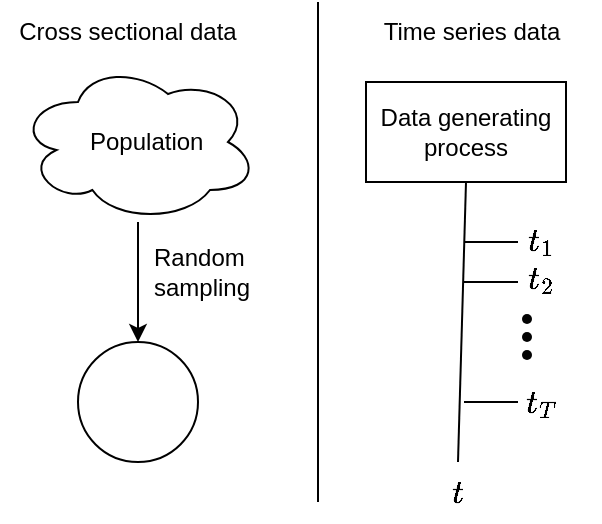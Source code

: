 <mxfile version="21.3.7" type="device">
  <diagram name="Page-1" id="505sKMJ3fzRqQ5gk07cj">
    <mxGraphModel dx="842" dy="452" grid="1" gridSize="10" guides="1" tooltips="1" connect="1" arrows="1" fold="1" page="1" pageScale="1" pageWidth="850" pageHeight="1100" math="1" shadow="0">
      <root>
        <mxCell id="0" />
        <mxCell id="1" parent="0" />
        <mxCell id="tEOLsJvbwB0zy-CFl1Jq-22" style="edgeStyle=orthogonalEdgeStyle;rounded=0;orthogonalLoop=1;jettySize=auto;html=1;entryX=0.5;entryY=0;entryDx=0;entryDy=0;" edge="1" parent="1" source="tEOLsJvbwB0zy-CFl1Jq-1" target="tEOLsJvbwB0zy-CFl1Jq-4">
          <mxGeometry relative="1" as="geometry" />
        </mxCell>
        <mxCell id="tEOLsJvbwB0zy-CFl1Jq-1" value="" style="ellipse;shape=cloud;whiteSpace=wrap;html=1;" vertex="1" parent="1">
          <mxGeometry x="100" y="40" width="120" height="80" as="geometry" />
        </mxCell>
        <mxCell id="tEOLsJvbwB0zy-CFl1Jq-4" value="" style="ellipse;whiteSpace=wrap;html=1;aspect=fixed;" vertex="1" parent="1">
          <mxGeometry x="130" y="180" width="60" height="60" as="geometry" />
        </mxCell>
        <mxCell id="tEOLsJvbwB0zy-CFl1Jq-5" value="" style="shape=image;html=1;verticalAlign=top;verticalLabelPosition=bottom;labelBackgroundColor=#ffffff;imageAspect=0;aspect=fixed;image=https://cdn0.iconfinder.com/data/icons/octicons/1024/x-128.png" vertex="1" parent="1">
          <mxGeometry x="150" y="190" width="10" height="10" as="geometry" />
        </mxCell>
        <mxCell id="tEOLsJvbwB0zy-CFl1Jq-6" value="" style="shape=image;html=1;verticalAlign=top;verticalLabelPosition=bottom;labelBackgroundColor=#ffffff;imageAspect=0;aspect=fixed;image=https://cdn0.iconfinder.com/data/icons/octicons/1024/x-128.png" vertex="1" parent="1">
          <mxGeometry x="166" y="198" width="10" height="10" as="geometry" />
        </mxCell>
        <mxCell id="tEOLsJvbwB0zy-CFl1Jq-7" value="" style="shape=image;html=1;verticalAlign=top;verticalLabelPosition=bottom;labelBackgroundColor=#ffffff;imageAspect=0;aspect=fixed;image=https://cdn0.iconfinder.com/data/icons/octicons/1024/x-128.png" vertex="1" parent="1">
          <mxGeometry x="173" y="211" width="10" height="10" as="geometry" />
        </mxCell>
        <mxCell id="tEOLsJvbwB0zy-CFl1Jq-8" value="" style="shape=image;html=1;verticalAlign=top;verticalLabelPosition=bottom;labelBackgroundColor=#ffffff;imageAspect=0;aspect=fixed;image=https://cdn0.iconfinder.com/data/icons/octicons/1024/x-128.png" vertex="1" parent="1">
          <mxGeometry x="153" y="201" width="10" height="10" as="geometry" />
        </mxCell>
        <mxCell id="tEOLsJvbwB0zy-CFl1Jq-9" value="" style="shape=image;html=1;verticalAlign=top;verticalLabelPosition=bottom;labelBackgroundColor=#ffffff;imageAspect=0;aspect=fixed;image=https://cdn0.iconfinder.com/data/icons/octicons/1024/x-128.png" vertex="1" parent="1">
          <mxGeometry x="160" y="212" width="10" height="10" as="geometry" />
        </mxCell>
        <mxCell id="tEOLsJvbwB0zy-CFl1Jq-10" value="" style="shape=image;html=1;verticalAlign=top;verticalLabelPosition=bottom;labelBackgroundColor=#ffffff;imageAspect=0;aspect=fixed;image=https://cdn0.iconfinder.com/data/icons/octicons/1024/x-128.png" vertex="1" parent="1">
          <mxGeometry x="147" y="222" width="10" height="10" as="geometry" />
        </mxCell>
        <mxCell id="tEOLsJvbwB0zy-CFl1Jq-11" value="" style="shape=image;html=1;verticalAlign=top;verticalLabelPosition=bottom;labelBackgroundColor=#ffffff;imageAspect=0;aspect=fixed;image=https://cdn0.iconfinder.com/data/icons/octicons/1024/x-128.png" vertex="1" parent="1">
          <mxGeometry x="162" y="227" width="10" height="10" as="geometry" />
        </mxCell>
        <mxCell id="tEOLsJvbwB0zy-CFl1Jq-12" value="" style="shape=image;html=1;verticalAlign=top;verticalLabelPosition=bottom;labelBackgroundColor=#ffffff;imageAspect=0;aspect=fixed;image=https://cdn0.iconfinder.com/data/icons/octicons/1024/x-128.png" vertex="1" parent="1">
          <mxGeometry x="157" y="220" width="10" height="10" as="geometry" />
        </mxCell>
        <mxCell id="tEOLsJvbwB0zy-CFl1Jq-13" value="" style="shape=image;html=1;verticalAlign=top;verticalLabelPosition=bottom;labelBackgroundColor=#ffffff;imageAspect=0;aspect=fixed;image=https://cdn0.iconfinder.com/data/icons/octicons/1024/x-128.png" vertex="1" parent="1">
          <mxGeometry x="143" y="210" width="10" height="10" as="geometry" />
        </mxCell>
        <mxCell id="tEOLsJvbwB0zy-CFl1Jq-14" value="" style="shape=image;html=1;verticalAlign=top;verticalLabelPosition=bottom;labelBackgroundColor=#ffffff;imageAspect=0;aspect=fixed;image=https://cdn0.iconfinder.com/data/icons/octicons/1024/x-128.png" vertex="1" parent="1">
          <mxGeometry x="137" y="199" width="10" height="10" as="geometry" />
        </mxCell>
        <mxCell id="tEOLsJvbwB0zy-CFl1Jq-15" value="" style="shape=image;html=1;verticalAlign=top;verticalLabelPosition=bottom;labelBackgroundColor=#ffffff;imageAspect=0;aspect=fixed;image=https://cdn0.iconfinder.com/data/icons/octicons/1024/x-128.png" vertex="1" parent="1">
          <mxGeometry x="160" y="184" width="10" height="10" as="geometry" />
        </mxCell>
        <mxCell id="tEOLsJvbwB0zy-CFl1Jq-16" value="" style="shape=image;html=1;verticalAlign=top;verticalLabelPosition=bottom;labelBackgroundColor=#ffffff;imageAspect=0;aspect=fixed;image=https://cdn0.iconfinder.com/data/icons/octicons/1024/x-128.png" vertex="1" parent="1">
          <mxGeometry x="178" y="202" width="10" height="10" as="geometry" />
        </mxCell>
        <mxCell id="tEOLsJvbwB0zy-CFl1Jq-17" value="" style="shape=image;html=1;verticalAlign=top;verticalLabelPosition=bottom;labelBackgroundColor=#ffffff;imageAspect=0;aspect=fixed;image=https://cdn0.iconfinder.com/data/icons/octicons/1024/x-128.png" vertex="1" parent="1">
          <mxGeometry x="173" y="221" width="10" height="10" as="geometry" />
        </mxCell>
        <mxCell id="tEOLsJvbwB0zy-CFl1Jq-18" value="" style="shape=image;html=1;verticalAlign=top;verticalLabelPosition=bottom;labelBackgroundColor=#ffffff;imageAspect=0;aspect=fixed;image=https://cdn0.iconfinder.com/data/icons/octicons/1024/x-128.png" vertex="1" parent="1">
          <mxGeometry x="134" y="217" width="10" height="10" as="geometry" />
        </mxCell>
        <mxCell id="tEOLsJvbwB0zy-CFl1Jq-19" value="" style="shape=image;html=1;verticalAlign=top;verticalLabelPosition=bottom;labelBackgroundColor=#ffffff;imageAspect=0;aspect=fixed;image=https://cdn0.iconfinder.com/data/icons/octicons/1024/x-128.png" vertex="1" parent="1">
          <mxGeometry x="141" y="187" width="10" height="10" as="geometry" />
        </mxCell>
        <mxCell id="tEOLsJvbwB0zy-CFl1Jq-20" value="Population" style="text;html=1;strokeColor=none;fillColor=none;align=left;verticalAlign=middle;whiteSpace=wrap;rounded=0;" vertex="1" parent="1">
          <mxGeometry x="134" y="65" width="60" height="30" as="geometry" />
        </mxCell>
        <mxCell id="tEOLsJvbwB0zy-CFl1Jq-21" value="Cross sectional data" style="text;html=1;strokeColor=none;fillColor=none;align=center;verticalAlign=middle;whiteSpace=wrap;rounded=0;" vertex="1" parent="1">
          <mxGeometry x="91" y="10" width="128" height="30" as="geometry" />
        </mxCell>
        <mxCell id="tEOLsJvbwB0zy-CFl1Jq-23" value="Random sampling" style="text;html=1;strokeColor=none;fillColor=none;align=left;verticalAlign=middle;whiteSpace=wrap;rounded=0;" vertex="1" parent="1">
          <mxGeometry x="166" y="130" width="60" height="30" as="geometry" />
        </mxCell>
        <mxCell id="tEOLsJvbwB0zy-CFl1Jq-24" value="" style="endArrow=none;html=1;rounded=0;" edge="1" parent="1">
          <mxGeometry width="50" height="50" relative="1" as="geometry">
            <mxPoint x="250" y="260" as="sourcePoint" />
            <mxPoint x="250" y="10" as="targetPoint" />
          </mxGeometry>
        </mxCell>
        <mxCell id="tEOLsJvbwB0zy-CFl1Jq-25" value="Time series data" style="text;html=1;strokeColor=none;fillColor=none;align=center;verticalAlign=middle;whiteSpace=wrap;rounded=0;" vertex="1" parent="1">
          <mxGeometry x="263" y="10" width="128" height="30" as="geometry" />
        </mxCell>
        <mxCell id="tEOLsJvbwB0zy-CFl1Jq-27" value="Data generating process" style="rounded=0;whiteSpace=wrap;html=1;" vertex="1" parent="1">
          <mxGeometry x="274" y="50" width="100" height="50" as="geometry" />
        </mxCell>
        <mxCell id="tEOLsJvbwB0zy-CFl1Jq-28" value="" style="endArrow=none;html=1;rounded=0;entryX=0.5;entryY=1;entryDx=0;entryDy=0;" edge="1" parent="1" target="tEOLsJvbwB0zy-CFl1Jq-27">
          <mxGeometry width="50" height="50" relative="1" as="geometry">
            <mxPoint x="320" y="240" as="sourcePoint" />
            <mxPoint x="420" y="70" as="targetPoint" />
          </mxGeometry>
        </mxCell>
        <mxCell id="tEOLsJvbwB0zy-CFl1Jq-29" value="\(t\)" style="text;html=1;align=center;verticalAlign=middle;resizable=0;points=[];autosize=1;strokeColor=none;fillColor=none;fontSize=14;" vertex="1" parent="1">
          <mxGeometry x="300" y="240" width="40" height="30" as="geometry" />
        </mxCell>
        <mxCell id="tEOLsJvbwB0zy-CFl1Jq-30" value="" style="endArrow=none;html=1;rounded=0;" edge="1" parent="1">
          <mxGeometry width="50" height="50" relative="1" as="geometry">
            <mxPoint x="323" y="130" as="sourcePoint" />
            <mxPoint x="350" y="130" as="targetPoint" />
          </mxGeometry>
        </mxCell>
        <mxCell id="tEOLsJvbwB0zy-CFl1Jq-31" value="" style="endArrow=none;html=1;rounded=0;" edge="1" parent="1">
          <mxGeometry width="50" height="50" relative="1" as="geometry">
            <mxPoint x="323" y="150" as="sourcePoint" />
            <mxPoint x="350" y="150" as="targetPoint" />
          </mxGeometry>
        </mxCell>
        <mxCell id="tEOLsJvbwB0zy-CFl1Jq-34" value="" style="endArrow=none;html=1;rounded=0;" edge="1" parent="1">
          <mxGeometry width="50" height="50" relative="1" as="geometry">
            <mxPoint x="323" y="210" as="sourcePoint" />
            <mxPoint x="350" y="210" as="targetPoint" />
          </mxGeometry>
        </mxCell>
        <mxCell id="tEOLsJvbwB0zy-CFl1Jq-36" value="\(t_1\)" style="text;html=1;align=center;verticalAlign=middle;resizable=0;points=[];autosize=1;strokeColor=none;fillColor=none;fontSize=14;" vertex="1" parent="1">
          <mxGeometry x="331" y="114" width="60" height="30" as="geometry" />
        </mxCell>
        <mxCell id="tEOLsJvbwB0zy-CFl1Jq-37" value="\(t_2\)" style="text;html=1;align=center;verticalAlign=middle;resizable=0;points=[];autosize=1;strokeColor=none;fillColor=none;fontSize=14;" vertex="1" parent="1">
          <mxGeometry x="331" y="133" width="60" height="30" as="geometry" />
        </mxCell>
        <mxCell id="tEOLsJvbwB0zy-CFl1Jq-38" value="\(t_T\)" style="text;html=1;align=center;verticalAlign=middle;resizable=0;points=[];autosize=1;strokeColor=none;fillColor=none;fontSize=14;" vertex="1" parent="1">
          <mxGeometry x="331" y="195" width="60" height="30" as="geometry" />
        </mxCell>
        <mxCell id="tEOLsJvbwB0zy-CFl1Jq-39" value="" style="ellipse;whiteSpace=wrap;html=1;labelBackgroundColor=#030303;labelBorderColor=none;fillColor=#030303;strokeColor=none;" vertex="1" parent="1">
          <mxGeometry x="352" y="166" width="5" height="5" as="geometry" />
        </mxCell>
        <mxCell id="tEOLsJvbwB0zy-CFl1Jq-41" value="" style="ellipse;whiteSpace=wrap;html=1;labelBackgroundColor=#030303;labelBorderColor=none;fillColor=#030303;strokeColor=none;" vertex="1" parent="1">
          <mxGeometry x="352" y="175" width="5" height="5" as="geometry" />
        </mxCell>
        <mxCell id="tEOLsJvbwB0zy-CFl1Jq-42" value="" style="ellipse;whiteSpace=wrap;html=1;labelBackgroundColor=#030303;labelBorderColor=none;fillColor=#030303;strokeColor=none;" vertex="1" parent="1">
          <mxGeometry x="352" y="184" width="5" height="5" as="geometry" />
        </mxCell>
      </root>
    </mxGraphModel>
  </diagram>
</mxfile>

